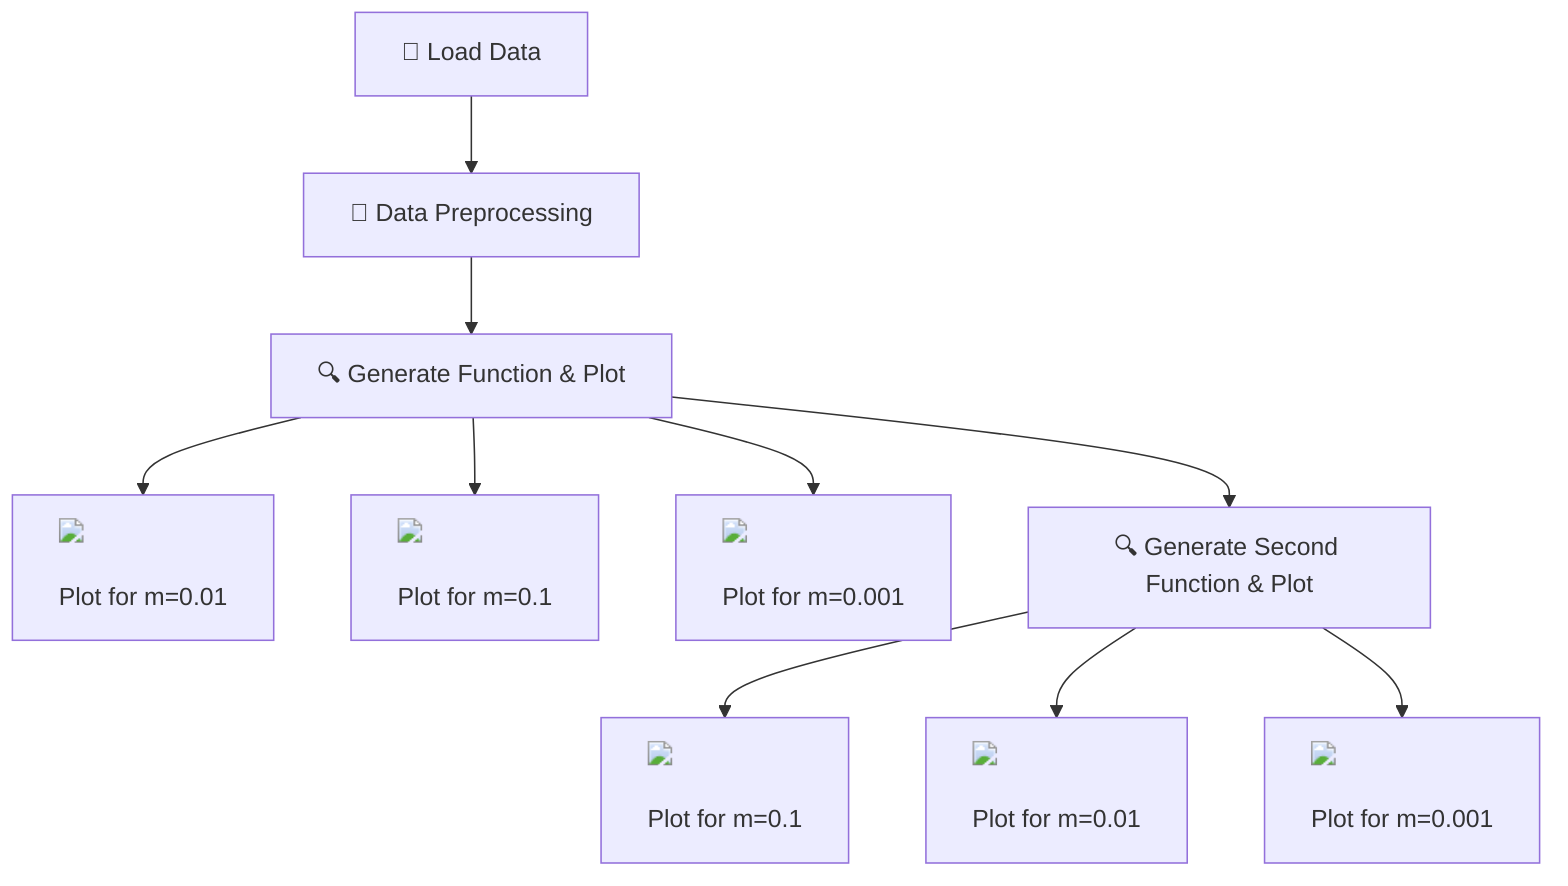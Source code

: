 flowchart TD
    A["📂 Load Data"] --> B["🧪 Data Preprocessing"]
    B --> C["🔍 Generate Function & Plot"]
    C --> D1["<img src='dummy_plots/lineplot_template.svg'/> <br/> Plot for m=0.01"]
    C --> D2["<img src='dummy_plots/lineplot_template.svg'/> <br/> Plot for m=0.1"]
    C --> D3["<img src='dummy_plots/lineplot_template.svg'/> <br/> Plot for m=0.001"]
    C --> E["🔍 Generate Second Function & Plot"]
    E --> F1["<img src='dummy_plots/lineplot_template.svg'/> <br/> Plot for m=0.1"]
    E --> F2["<img src='dummy_plots/lineplot_template.svg'/> <br/> Plot for m=0.01"]
    E --> F3["<img src='dummy_plots/lineplot_template.svg'/> <br/> Plot for m=0.001"]